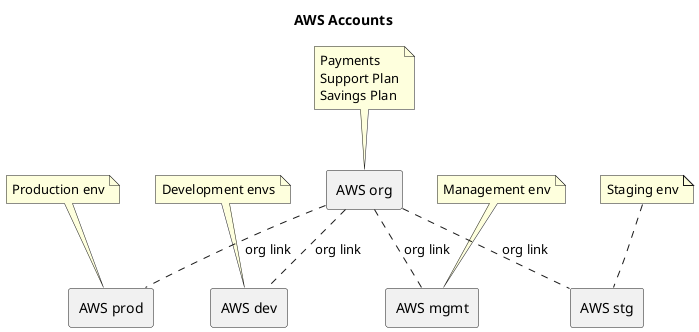 @@startuml

title AWS Accounts

'default
top to bottom direction
'left to right direction


rectangle "AWS org" as org

rectangle "AWS dev" as dev

rectangle "AWS prod" as prod

rectangle "AWS mgmt" as mgmt

rectangle "AWS stg" as stg

note top of org
Payments
Support Plan
Savings Plan
end note

note top of dev
Development envs
end note

note top of stg
Staging env
end note

note top of prod
Production env
end note

note top of mgmt
Management env
end note

org .. dev: org link
org .. prod: org link
org .. mgmt: org link
org .. stg: org link

@@enduml